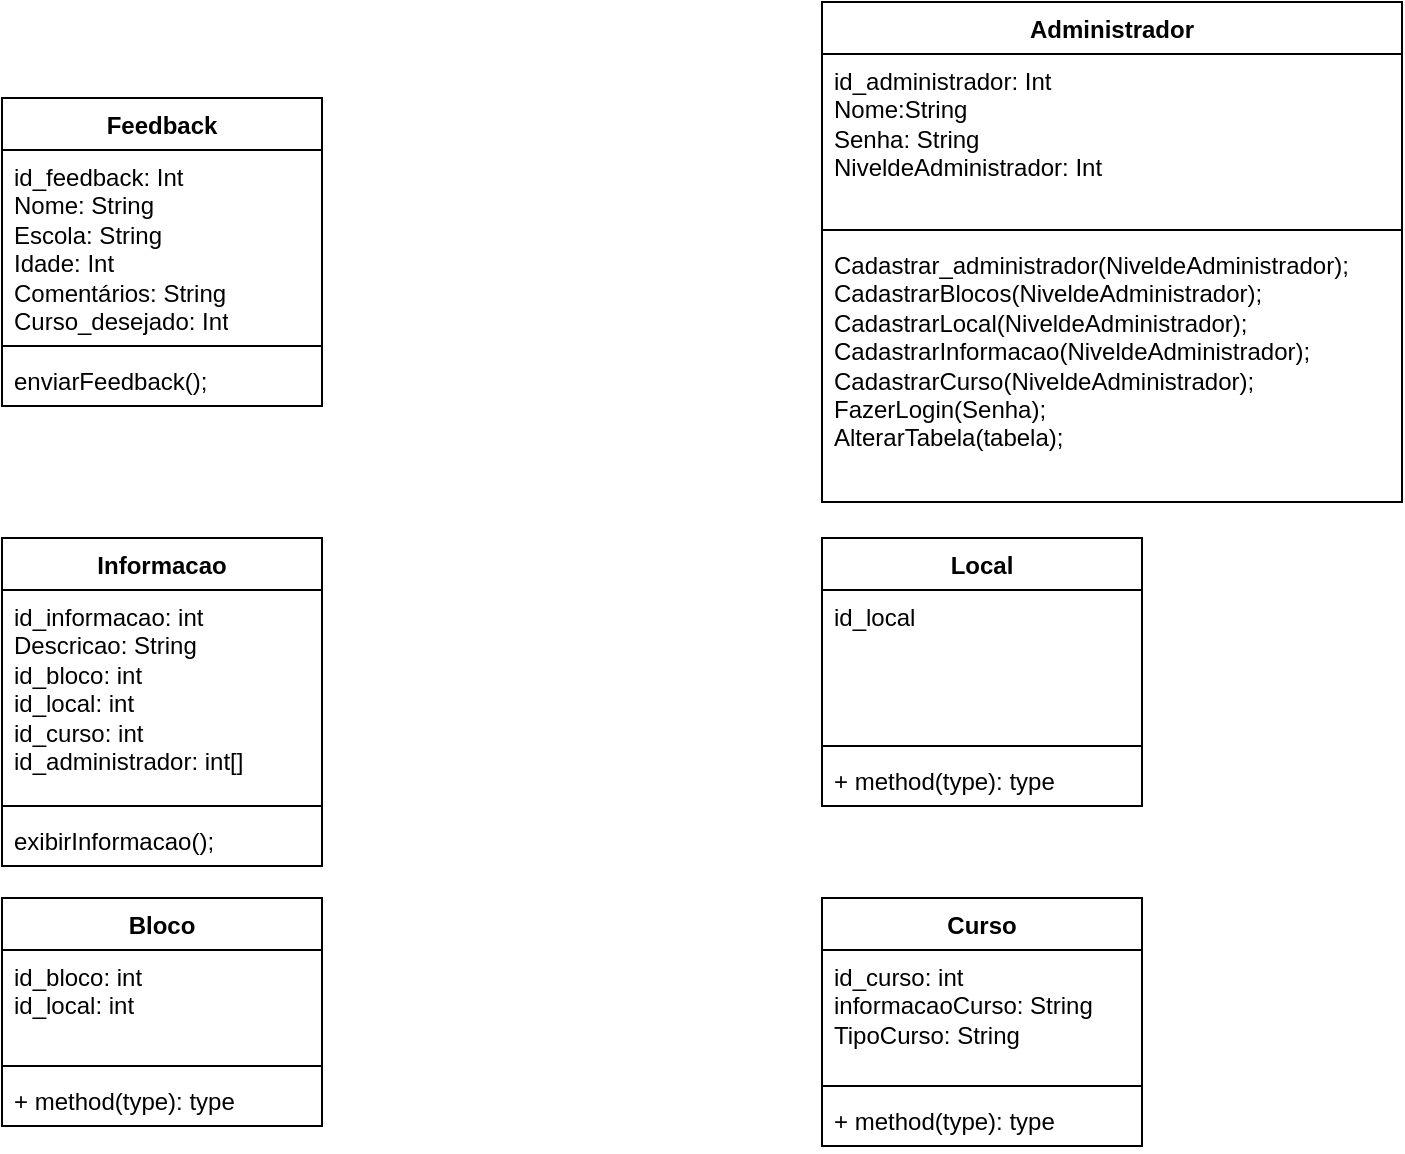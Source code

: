 <mxfile version="28.2.7">
  <diagram name="Página-1" id="T8NeWnYV7XDzeNkG8Wlj">
    <mxGraphModel dx="1426" dy="777" grid="1" gridSize="10" guides="1" tooltips="1" connect="1" arrows="1" fold="1" page="1" pageScale="1" pageWidth="827" pageHeight="1169" math="0" shadow="0">
      <root>
        <mxCell id="0" />
        <mxCell id="1" parent="0" />
        <mxCell id="szu73-QwrFIz05RSeb18-1" value="Feedback" style="swimlane;fontStyle=1;align=center;verticalAlign=top;childLayout=stackLayout;horizontal=1;startSize=26;horizontalStack=0;resizeParent=1;resizeParentMax=0;resizeLast=0;collapsible=1;marginBottom=0;whiteSpace=wrap;html=1;" vertex="1" parent="1">
          <mxGeometry x="260" y="258" width="160" height="154" as="geometry" />
        </mxCell>
        <mxCell id="szu73-QwrFIz05RSeb18-2" value="&lt;div&gt;&lt;font style=&quot;vertical-align: inherit;&quot; dir=&quot;auto&quot;&gt;&lt;font style=&quot;vertical-align: inherit;&quot; dir=&quot;auto&quot;&gt;id_feedback: Int&lt;/font&gt;&lt;/font&gt;&lt;/div&gt;&lt;font style=&quot;vertical-align: inherit;&quot; dir=&quot;auto&quot;&gt;&lt;font style=&quot;vertical-align: inherit;&quot; dir=&quot;auto&quot;&gt;Nome: String&lt;/font&gt;&lt;/font&gt;&lt;div&gt;&lt;font style=&quot;vertical-align: inherit;&quot; dir=&quot;auto&quot;&gt;&lt;font style=&quot;vertical-align: inherit;&quot; dir=&quot;auto&quot;&gt;Escola: String&lt;/font&gt;&lt;/font&gt;&lt;/div&gt;&lt;div&gt;&lt;font style=&quot;vertical-align: inherit;&quot; dir=&quot;auto&quot;&gt;&lt;font style=&quot;vertical-align: inherit;&quot; dir=&quot;auto&quot;&gt;Idade: Int&lt;/font&gt;&lt;/font&gt;&lt;/div&gt;&lt;div&gt;&lt;font style=&quot;vertical-align: inherit;&quot; dir=&quot;auto&quot;&gt;&lt;font style=&quot;vertical-align: inherit;&quot; dir=&quot;auto&quot;&gt;Comentários: String&lt;/font&gt;&lt;/font&gt;&lt;/div&gt;&lt;div&gt;&lt;font style=&quot;vertical-align: inherit;&quot; dir=&quot;auto&quot;&gt;&lt;font style=&quot;vertical-align: inherit;&quot; dir=&quot;auto&quot;&gt;Curso_desejado: Int&lt;/font&gt;&lt;/font&gt;&lt;/div&gt;" style="text;strokeColor=none;fillColor=none;align=left;verticalAlign=top;spacingLeft=4;spacingRight=4;overflow=hidden;rotatable=0;points=[[0,0.5],[1,0.5]];portConstraint=eastwest;whiteSpace=wrap;html=1;" vertex="1" parent="szu73-QwrFIz05RSeb18-1">
          <mxGeometry y="26" width="160" height="94" as="geometry" />
        </mxCell>
        <mxCell id="szu73-QwrFIz05RSeb18-3" value="" style="line;strokeWidth=1;fillColor=none;align=left;verticalAlign=middle;spacingTop=-1;spacingLeft=3;spacingRight=3;rotatable=0;labelPosition=right;points=[];portConstraint=eastwest;strokeColor=inherit;" vertex="1" parent="szu73-QwrFIz05RSeb18-1">
          <mxGeometry y="120" width="160" height="8" as="geometry" />
        </mxCell>
        <mxCell id="szu73-QwrFIz05RSeb18-4" value="enviarFeedback();" style="text;strokeColor=none;fillColor=none;align=left;verticalAlign=top;spacingLeft=4;spacingRight=4;overflow=hidden;rotatable=0;points=[[0,0.5],[1,0.5]];portConstraint=eastwest;whiteSpace=wrap;html=1;" vertex="1" parent="szu73-QwrFIz05RSeb18-1">
          <mxGeometry y="128" width="160" height="26" as="geometry" />
        </mxCell>
        <mxCell id="szu73-QwrFIz05RSeb18-5" value="Administrador" style="swimlane;fontStyle=1;align=center;verticalAlign=top;childLayout=stackLayout;horizontal=1;startSize=26;horizontalStack=0;resizeParent=1;resizeParentMax=0;resizeLast=0;collapsible=1;marginBottom=0;whiteSpace=wrap;html=1;" vertex="1" parent="1">
          <mxGeometry x="670" y="210" width="290" height="250" as="geometry" />
        </mxCell>
        <mxCell id="szu73-QwrFIz05RSeb18-6" value="&lt;div&gt;id_administrador: Int&lt;/div&gt;&lt;div&gt;Nome:String&lt;/div&gt;Senha: String&lt;div&gt;NiveldeAdministrador: Int&lt;/div&gt;" style="text;strokeColor=none;fillColor=none;align=left;verticalAlign=top;spacingLeft=4;spacingRight=4;overflow=hidden;rotatable=0;points=[[0,0.5],[1,0.5]];portConstraint=eastwest;whiteSpace=wrap;html=1;" vertex="1" parent="szu73-QwrFIz05RSeb18-5">
          <mxGeometry y="26" width="290" height="84" as="geometry" />
        </mxCell>
        <mxCell id="szu73-QwrFIz05RSeb18-7" value="" style="line;strokeWidth=1;fillColor=none;align=left;verticalAlign=middle;spacingTop=-1;spacingLeft=3;spacingRight=3;rotatable=0;labelPosition=right;points=[];portConstraint=eastwest;strokeColor=inherit;" vertex="1" parent="szu73-QwrFIz05RSeb18-5">
          <mxGeometry y="110" width="290" height="8" as="geometry" />
        </mxCell>
        <mxCell id="szu73-QwrFIz05RSeb18-8" value="Cadastrar_administrador(NiveldeAdministrador);&lt;div&gt;CadastrarBlocos(&lt;span style=&quot;background-color: transparent; color: light-dark(rgb(0, 0, 0), rgb(255, 255, 255));&quot;&gt;NiveldeAdministrador&lt;/span&gt;&lt;span style=&quot;background-color: transparent; color: light-dark(rgb(0, 0, 0), rgb(255, 255, 255));&quot;&gt;);&lt;/span&gt;&lt;/div&gt;&lt;div&gt;CadastrarLocal(&lt;span style=&quot;background-color: transparent; color: light-dark(rgb(0, 0, 0), rgb(255, 255, 255));&quot;&gt;NiveldeAdministrador&lt;/span&gt;&lt;span style=&quot;background-color: transparent; color: light-dark(rgb(0, 0, 0), rgb(255, 255, 255));&quot;&gt;);&lt;/span&gt;&lt;/div&gt;&lt;div&gt;CadastrarInformacao(&lt;span style=&quot;background-color: transparent; color: light-dark(rgb(0, 0, 0), rgb(255, 255, 255));&quot;&gt;NiveldeAdministrador&lt;/span&gt;&lt;span style=&quot;background-color: transparent; color: light-dark(rgb(0, 0, 0), rgb(255, 255, 255));&quot;&gt;);&lt;/span&gt;&lt;/div&gt;&lt;div&gt;CadastrarCurso(&lt;span style=&quot;background-color: transparent; color: light-dark(rgb(0, 0, 0), rgb(255, 255, 255));&quot;&gt;NiveldeAdministrador&lt;/span&gt;&lt;span style=&quot;background-color: transparent; color: light-dark(rgb(0, 0, 0), rgb(255, 255, 255));&quot;&gt;);&lt;/span&gt;&lt;/div&gt;&lt;div&gt;FazerLogin(Senha);&lt;/div&gt;&lt;div&gt;AlterarTabela(tabela);&lt;/div&gt;" style="text;strokeColor=none;fillColor=none;align=left;verticalAlign=top;spacingLeft=4;spacingRight=4;overflow=hidden;rotatable=0;points=[[0,0.5],[1,0.5]];portConstraint=eastwest;whiteSpace=wrap;html=1;" vertex="1" parent="szu73-QwrFIz05RSeb18-5">
          <mxGeometry y="118" width="290" height="132" as="geometry" />
        </mxCell>
        <mxCell id="szu73-QwrFIz05RSeb18-9" value="Bloco" style="swimlane;fontStyle=1;align=center;verticalAlign=top;childLayout=stackLayout;horizontal=1;startSize=26;horizontalStack=0;resizeParent=1;resizeParentMax=0;resizeLast=0;collapsible=1;marginBottom=0;whiteSpace=wrap;html=1;" vertex="1" parent="1">
          <mxGeometry x="260" y="658" width="160" height="114" as="geometry" />
        </mxCell>
        <mxCell id="szu73-QwrFIz05RSeb18-10" value="id_bloco: int&lt;div&gt;id_local: int&lt;/div&gt;" style="text;strokeColor=none;fillColor=none;align=left;verticalAlign=top;spacingLeft=4;spacingRight=4;overflow=hidden;rotatable=0;points=[[0,0.5],[1,0.5]];portConstraint=eastwest;whiteSpace=wrap;html=1;" vertex="1" parent="szu73-QwrFIz05RSeb18-9">
          <mxGeometry y="26" width="160" height="54" as="geometry" />
        </mxCell>
        <mxCell id="szu73-QwrFIz05RSeb18-11" value="" style="line;strokeWidth=1;fillColor=none;align=left;verticalAlign=middle;spacingTop=-1;spacingLeft=3;spacingRight=3;rotatable=0;labelPosition=right;points=[];portConstraint=eastwest;strokeColor=inherit;" vertex="1" parent="szu73-QwrFIz05RSeb18-9">
          <mxGeometry y="80" width="160" height="8" as="geometry" />
        </mxCell>
        <mxCell id="szu73-QwrFIz05RSeb18-12" value="+ method(type): type" style="text;strokeColor=none;fillColor=none;align=left;verticalAlign=top;spacingLeft=4;spacingRight=4;overflow=hidden;rotatable=0;points=[[0,0.5],[1,0.5]];portConstraint=eastwest;whiteSpace=wrap;html=1;" vertex="1" parent="szu73-QwrFIz05RSeb18-9">
          <mxGeometry y="88" width="160" height="26" as="geometry" />
        </mxCell>
        <mxCell id="szu73-QwrFIz05RSeb18-13" value="Local" style="swimlane;fontStyle=1;align=center;verticalAlign=top;childLayout=stackLayout;horizontal=1;startSize=26;horizontalStack=0;resizeParent=1;resizeParentMax=0;resizeLast=0;collapsible=1;marginBottom=0;whiteSpace=wrap;html=1;" vertex="1" parent="1">
          <mxGeometry x="670" y="478" width="160" height="134" as="geometry" />
        </mxCell>
        <mxCell id="szu73-QwrFIz05RSeb18-14" value="id_local" style="text;strokeColor=none;fillColor=none;align=left;verticalAlign=top;spacingLeft=4;spacingRight=4;overflow=hidden;rotatable=0;points=[[0,0.5],[1,0.5]];portConstraint=eastwest;whiteSpace=wrap;html=1;" vertex="1" parent="szu73-QwrFIz05RSeb18-13">
          <mxGeometry y="26" width="160" height="74" as="geometry" />
        </mxCell>
        <mxCell id="szu73-QwrFIz05RSeb18-15" value="" style="line;strokeWidth=1;fillColor=none;align=left;verticalAlign=middle;spacingTop=-1;spacingLeft=3;spacingRight=3;rotatable=0;labelPosition=right;points=[];portConstraint=eastwest;strokeColor=inherit;" vertex="1" parent="szu73-QwrFIz05RSeb18-13">
          <mxGeometry y="100" width="160" height="8" as="geometry" />
        </mxCell>
        <mxCell id="szu73-QwrFIz05RSeb18-16" value="+ method(type): type" style="text;strokeColor=none;fillColor=none;align=left;verticalAlign=top;spacingLeft=4;spacingRight=4;overflow=hidden;rotatable=0;points=[[0,0.5],[1,0.5]];portConstraint=eastwest;whiteSpace=wrap;html=1;" vertex="1" parent="szu73-QwrFIz05RSeb18-13">
          <mxGeometry y="108" width="160" height="26" as="geometry" />
        </mxCell>
        <mxCell id="szu73-QwrFIz05RSeb18-17" value="Curso" style="swimlane;fontStyle=1;align=center;verticalAlign=top;childLayout=stackLayout;horizontal=1;startSize=26;horizontalStack=0;resizeParent=1;resizeParentMax=0;resizeLast=0;collapsible=1;marginBottom=0;whiteSpace=wrap;html=1;" vertex="1" parent="1">
          <mxGeometry x="670" y="658" width="160" height="124" as="geometry" />
        </mxCell>
        <mxCell id="szu73-QwrFIz05RSeb18-18" value="id_curso: int&lt;div&gt;informacaoCurso: String&lt;/div&gt;&lt;div&gt;TipoCurso: String&lt;/div&gt;" style="text;strokeColor=none;fillColor=none;align=left;verticalAlign=top;spacingLeft=4;spacingRight=4;overflow=hidden;rotatable=0;points=[[0,0.5],[1,0.5]];portConstraint=eastwest;whiteSpace=wrap;html=1;" vertex="1" parent="szu73-QwrFIz05RSeb18-17">
          <mxGeometry y="26" width="160" height="64" as="geometry" />
        </mxCell>
        <mxCell id="szu73-QwrFIz05RSeb18-19" value="" style="line;strokeWidth=1;fillColor=none;align=left;verticalAlign=middle;spacingTop=-1;spacingLeft=3;spacingRight=3;rotatable=0;labelPosition=right;points=[];portConstraint=eastwest;strokeColor=inherit;" vertex="1" parent="szu73-QwrFIz05RSeb18-17">
          <mxGeometry y="90" width="160" height="8" as="geometry" />
        </mxCell>
        <mxCell id="szu73-QwrFIz05RSeb18-20" value="+ method(type): type" style="text;strokeColor=none;fillColor=none;align=left;verticalAlign=top;spacingLeft=4;spacingRight=4;overflow=hidden;rotatable=0;points=[[0,0.5],[1,0.5]];portConstraint=eastwest;whiteSpace=wrap;html=1;" vertex="1" parent="szu73-QwrFIz05RSeb18-17">
          <mxGeometry y="98" width="160" height="26" as="geometry" />
        </mxCell>
        <mxCell id="szu73-QwrFIz05RSeb18-21" value="Informacao" style="swimlane;fontStyle=1;align=center;verticalAlign=top;childLayout=stackLayout;horizontal=1;startSize=26;horizontalStack=0;resizeParent=1;resizeParentMax=0;resizeLast=0;collapsible=1;marginBottom=0;whiteSpace=wrap;html=1;" vertex="1" parent="1">
          <mxGeometry x="260" y="478" width="160" height="164" as="geometry" />
        </mxCell>
        <mxCell id="szu73-QwrFIz05RSeb18-22" value="id_informacao: int&lt;div&gt;Descricao: String&lt;/div&gt;&lt;div&gt;id_bloco: int&lt;/div&gt;&lt;div&gt;id_local: int&lt;/div&gt;&lt;div&gt;id_curso: int&lt;/div&gt;&lt;div&gt;id_administrador: int[]&lt;/div&gt;" style="text;strokeColor=none;fillColor=none;align=left;verticalAlign=top;spacingLeft=4;spacingRight=4;overflow=hidden;rotatable=0;points=[[0,0.5],[1,0.5]];portConstraint=eastwest;whiteSpace=wrap;html=1;" vertex="1" parent="szu73-QwrFIz05RSeb18-21">
          <mxGeometry y="26" width="160" height="104" as="geometry" />
        </mxCell>
        <mxCell id="szu73-QwrFIz05RSeb18-23" value="" style="line;strokeWidth=1;fillColor=none;align=left;verticalAlign=middle;spacingTop=-1;spacingLeft=3;spacingRight=3;rotatable=0;labelPosition=right;points=[];portConstraint=eastwest;strokeColor=inherit;" vertex="1" parent="szu73-QwrFIz05RSeb18-21">
          <mxGeometry y="130" width="160" height="8" as="geometry" />
        </mxCell>
        <mxCell id="szu73-QwrFIz05RSeb18-24" value="exibirInformacao();" style="text;strokeColor=none;fillColor=none;align=left;verticalAlign=top;spacingLeft=4;spacingRight=4;overflow=hidden;rotatable=0;points=[[0,0.5],[1,0.5]];portConstraint=eastwest;whiteSpace=wrap;html=1;" vertex="1" parent="szu73-QwrFIz05RSeb18-21">
          <mxGeometry y="138" width="160" height="26" as="geometry" />
        </mxCell>
      </root>
    </mxGraphModel>
  </diagram>
</mxfile>
